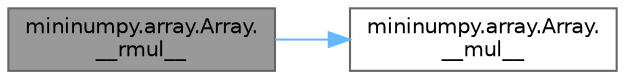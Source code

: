 digraph "mininumpy.array.Array.__rmul__"
{
 // LATEX_PDF_SIZE
  bgcolor="transparent";
  edge [fontname=Helvetica,fontsize=10,labelfontname=Helvetica,labelfontsize=10];
  node [fontname=Helvetica,fontsize=10,shape=box,height=0.2,width=0.4];
  rankdir="LR";
  Node1 [id="Node000001",label="mininumpy.array.Array.\l__rmul__",height=0.2,width=0.4,color="gray40", fillcolor="grey60", style="filled", fontcolor="black",tooltip=" "];
  Node1 -> Node2 [id="edge1_Node000001_Node000002",color="steelblue1",style="solid",tooltip=" "];
  Node2 [id="Node000002",label="mininumpy.array.Array.\l__mul__",height=0.2,width=0.4,color="grey40", fillcolor="white", style="filled",URL="$classmininumpy_1_1array_1_1Array.html#acf24c1551edfe92f948333e1db430ede",tooltip=" "];
}
